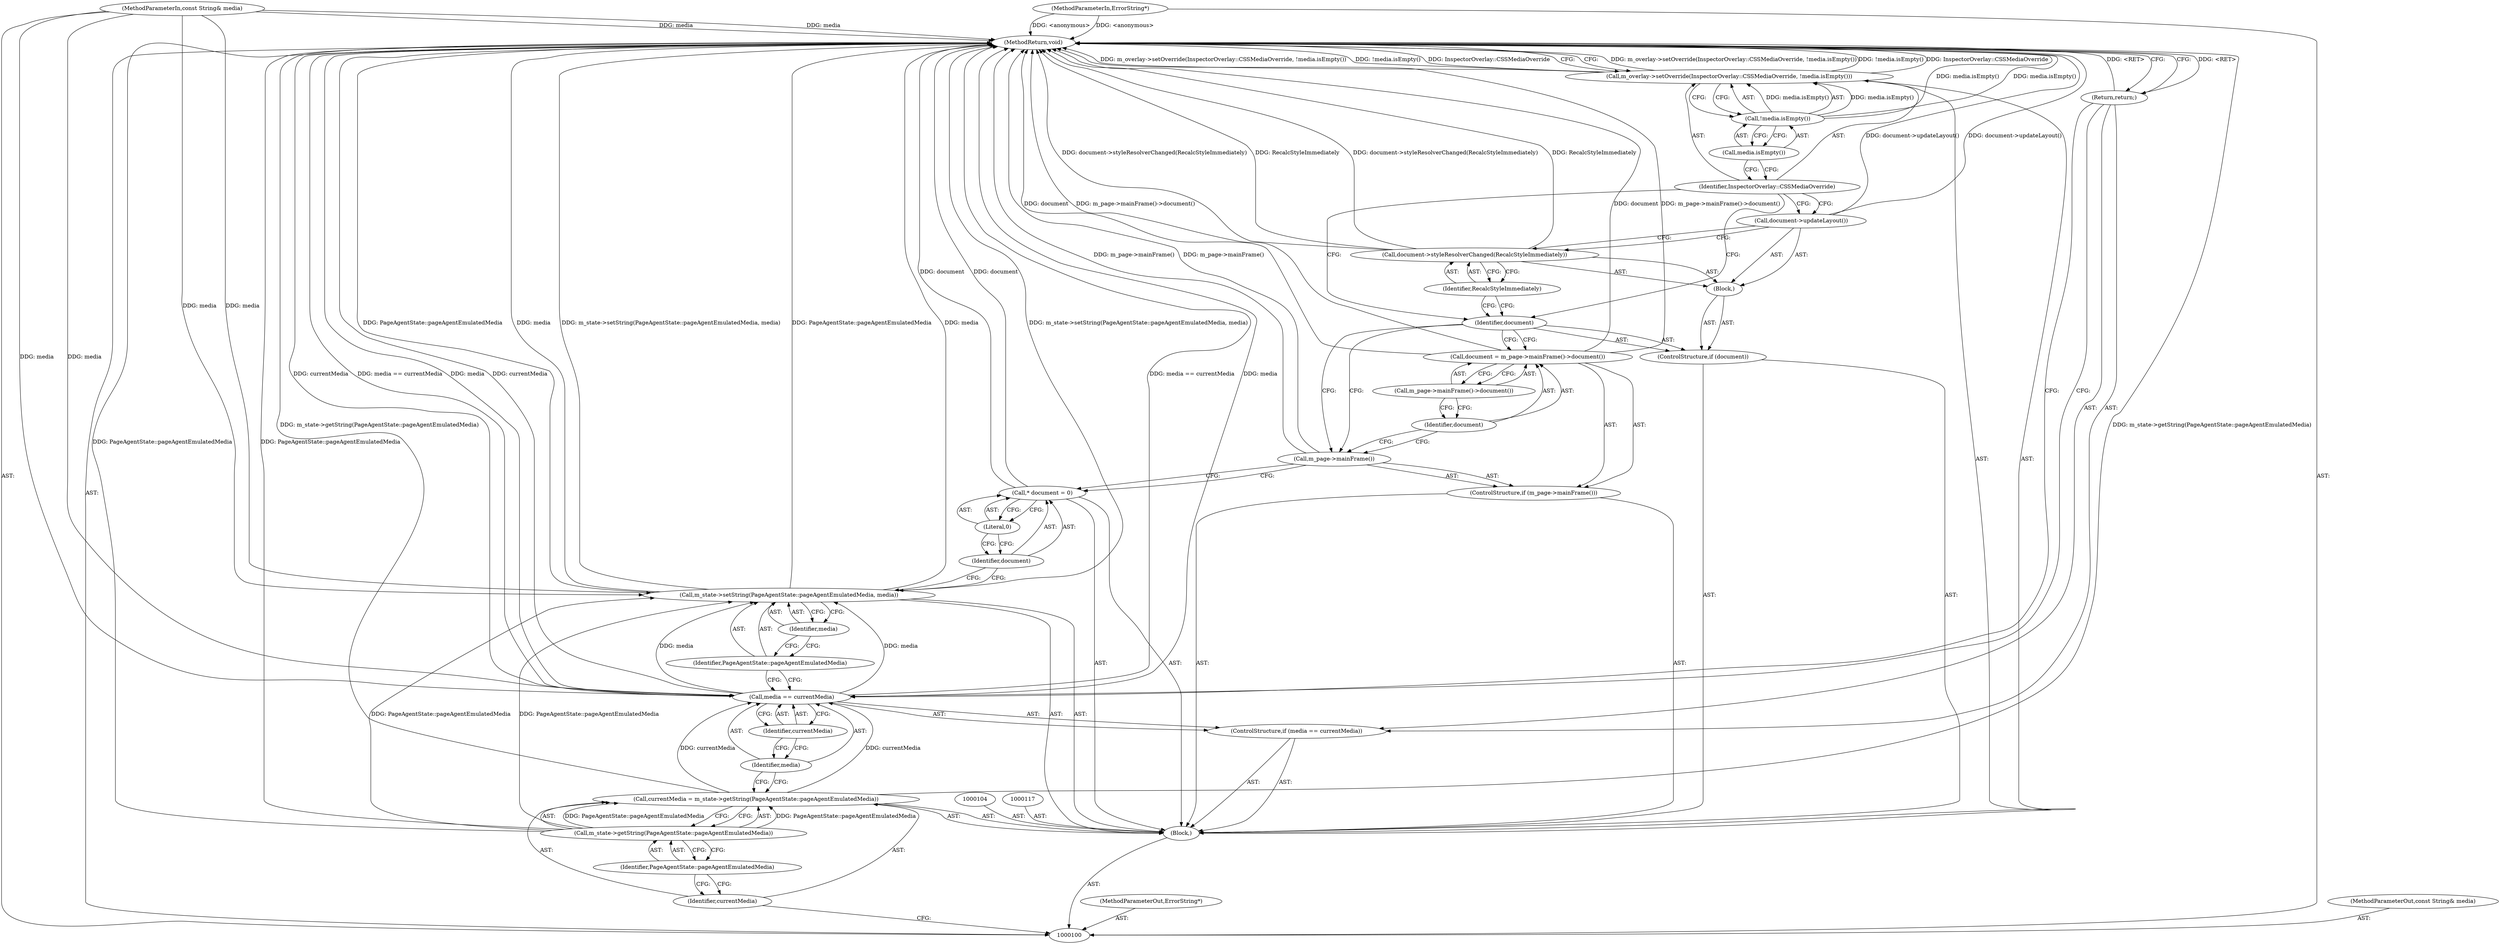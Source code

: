 digraph "1_Chrome_d4cd2b2c0953ad7e9fa988c234eb9361be80fe81_11" {
"1000136" [label="(MethodReturn,void)"];
"1000101" [label="(MethodParameterIn,ErrorString*)"];
"1000189" [label="(MethodParameterOut,ErrorString*)"];
"1000102" [label="(MethodParameterIn,const String& media)"];
"1000190" [label="(MethodParameterOut,const String& media)"];
"1000125" [label="(Call,m_page->mainFrame()->document())"];
"1000123" [label="(Call,document = m_page->mainFrame()->document())"];
"1000124" [label="(Identifier,document)"];
"1000128" [label="(Block,)"];
"1000126" [label="(ControlStructure,if (document))"];
"1000127" [label="(Identifier,document)"];
"1000130" [label="(Identifier,RecalcStyleImmediately)"];
"1000129" [label="(Call,document->styleResolverChanged(RecalcStyleImmediately))"];
"1000131" [label="(Call,document->updateLayout())"];
"1000133" [label="(Identifier,InspectorOverlay::CSSMediaOverride)"];
"1000132" [label="(Call,m_overlay->setOverride(InspectorOverlay::CSSMediaOverride, !media.isEmpty()))"];
"1000134" [label="(Call,!media.isEmpty())"];
"1000135" [label="(Call,media.isEmpty())"];
"1000103" [label="(Block,)"];
"1000105" [label="(Call,currentMedia = m_state->getString(PageAgentState::pageAgentEmulatedMedia))"];
"1000106" [label="(Identifier,currentMedia)"];
"1000107" [label="(Call,m_state->getString(PageAgentState::pageAgentEmulatedMedia))"];
"1000108" [label="(Identifier,PageAgentState::pageAgentEmulatedMedia)"];
"1000112" [label="(Identifier,currentMedia)"];
"1000109" [label="(ControlStructure,if (media == currentMedia))"];
"1000110" [label="(Call,media == currentMedia)"];
"1000111" [label="(Identifier,media)"];
"1000113" [label="(Return,return;)"];
"1000115" [label="(Identifier,PageAgentState::pageAgentEmulatedMedia)"];
"1000114" [label="(Call,m_state->setString(PageAgentState::pageAgentEmulatedMedia, media))"];
"1000116" [label="(Identifier,media)"];
"1000118" [label="(Call,* document = 0)"];
"1000119" [label="(Identifier,document)"];
"1000120" [label="(Literal,0)"];
"1000121" [label="(ControlStructure,if (m_page->mainFrame()))"];
"1000122" [label="(Call,m_page->mainFrame())"];
"1000136" -> "1000100"  [label="AST: "];
"1000136" -> "1000113"  [label="CFG: "];
"1000136" -> "1000132"  [label="CFG: "];
"1000129" -> "1000136"  [label="DDG: RecalcStyleImmediately"];
"1000129" -> "1000136"  [label="DDG: document->styleResolverChanged(RecalcStyleImmediately)"];
"1000123" -> "1000136"  [label="DDG: m_page->mainFrame()->document()"];
"1000123" -> "1000136"  [label="DDG: document"];
"1000107" -> "1000136"  [label="DDG: PageAgentState::pageAgentEmulatedMedia"];
"1000105" -> "1000136"  [label="DDG: m_state->getString(PageAgentState::pageAgentEmulatedMedia)"];
"1000114" -> "1000136"  [label="DDG: m_state->setString(PageAgentState::pageAgentEmulatedMedia, media)"];
"1000114" -> "1000136"  [label="DDG: PageAgentState::pageAgentEmulatedMedia"];
"1000114" -> "1000136"  [label="DDG: media"];
"1000122" -> "1000136"  [label="DDG: m_page->mainFrame()"];
"1000118" -> "1000136"  [label="DDG: document"];
"1000132" -> "1000136"  [label="DDG: m_overlay->setOverride(InspectorOverlay::CSSMediaOverride, !media.isEmpty())"];
"1000132" -> "1000136"  [label="DDG: !media.isEmpty()"];
"1000132" -> "1000136"  [label="DDG: InspectorOverlay::CSSMediaOverride"];
"1000102" -> "1000136"  [label="DDG: media"];
"1000110" -> "1000136"  [label="DDG: currentMedia"];
"1000110" -> "1000136"  [label="DDG: media == currentMedia"];
"1000110" -> "1000136"  [label="DDG: media"];
"1000134" -> "1000136"  [label="DDG: media.isEmpty()"];
"1000101" -> "1000136"  [label="DDG: <anonymous>"];
"1000131" -> "1000136"  [label="DDG: document->updateLayout()"];
"1000113" -> "1000136"  [label="DDG: <RET>"];
"1000101" -> "1000100"  [label="AST: "];
"1000101" -> "1000136"  [label="DDG: <anonymous>"];
"1000189" -> "1000100"  [label="AST: "];
"1000102" -> "1000100"  [label="AST: "];
"1000102" -> "1000136"  [label="DDG: media"];
"1000102" -> "1000110"  [label="DDG: media"];
"1000102" -> "1000114"  [label="DDG: media"];
"1000190" -> "1000100"  [label="AST: "];
"1000125" -> "1000123"  [label="AST: "];
"1000125" -> "1000124"  [label="CFG: "];
"1000123" -> "1000125"  [label="CFG: "];
"1000123" -> "1000121"  [label="AST: "];
"1000123" -> "1000125"  [label="CFG: "];
"1000124" -> "1000123"  [label="AST: "];
"1000125" -> "1000123"  [label="AST: "];
"1000127" -> "1000123"  [label="CFG: "];
"1000123" -> "1000136"  [label="DDG: m_page->mainFrame()->document()"];
"1000123" -> "1000136"  [label="DDG: document"];
"1000124" -> "1000123"  [label="AST: "];
"1000124" -> "1000122"  [label="CFG: "];
"1000125" -> "1000124"  [label="CFG: "];
"1000128" -> "1000126"  [label="AST: "];
"1000129" -> "1000128"  [label="AST: "];
"1000131" -> "1000128"  [label="AST: "];
"1000126" -> "1000103"  [label="AST: "];
"1000127" -> "1000126"  [label="AST: "];
"1000128" -> "1000126"  [label="AST: "];
"1000127" -> "1000126"  [label="AST: "];
"1000127" -> "1000123"  [label="CFG: "];
"1000127" -> "1000122"  [label="CFG: "];
"1000130" -> "1000127"  [label="CFG: "];
"1000133" -> "1000127"  [label="CFG: "];
"1000130" -> "1000129"  [label="AST: "];
"1000130" -> "1000127"  [label="CFG: "];
"1000129" -> "1000130"  [label="CFG: "];
"1000129" -> "1000128"  [label="AST: "];
"1000129" -> "1000130"  [label="CFG: "];
"1000130" -> "1000129"  [label="AST: "];
"1000131" -> "1000129"  [label="CFG: "];
"1000129" -> "1000136"  [label="DDG: RecalcStyleImmediately"];
"1000129" -> "1000136"  [label="DDG: document->styleResolverChanged(RecalcStyleImmediately)"];
"1000131" -> "1000128"  [label="AST: "];
"1000131" -> "1000129"  [label="CFG: "];
"1000133" -> "1000131"  [label="CFG: "];
"1000131" -> "1000136"  [label="DDG: document->updateLayout()"];
"1000133" -> "1000132"  [label="AST: "];
"1000133" -> "1000131"  [label="CFG: "];
"1000133" -> "1000127"  [label="CFG: "];
"1000135" -> "1000133"  [label="CFG: "];
"1000132" -> "1000103"  [label="AST: "];
"1000132" -> "1000134"  [label="CFG: "];
"1000133" -> "1000132"  [label="AST: "];
"1000134" -> "1000132"  [label="AST: "];
"1000136" -> "1000132"  [label="CFG: "];
"1000132" -> "1000136"  [label="DDG: m_overlay->setOverride(InspectorOverlay::CSSMediaOverride, !media.isEmpty())"];
"1000132" -> "1000136"  [label="DDG: !media.isEmpty()"];
"1000132" -> "1000136"  [label="DDG: InspectorOverlay::CSSMediaOverride"];
"1000134" -> "1000132"  [label="DDG: media.isEmpty()"];
"1000134" -> "1000132"  [label="AST: "];
"1000134" -> "1000135"  [label="CFG: "];
"1000135" -> "1000134"  [label="AST: "];
"1000132" -> "1000134"  [label="CFG: "];
"1000134" -> "1000136"  [label="DDG: media.isEmpty()"];
"1000134" -> "1000132"  [label="DDG: media.isEmpty()"];
"1000135" -> "1000134"  [label="AST: "];
"1000135" -> "1000133"  [label="CFG: "];
"1000134" -> "1000135"  [label="CFG: "];
"1000103" -> "1000100"  [label="AST: "];
"1000104" -> "1000103"  [label="AST: "];
"1000105" -> "1000103"  [label="AST: "];
"1000109" -> "1000103"  [label="AST: "];
"1000114" -> "1000103"  [label="AST: "];
"1000117" -> "1000103"  [label="AST: "];
"1000118" -> "1000103"  [label="AST: "];
"1000121" -> "1000103"  [label="AST: "];
"1000126" -> "1000103"  [label="AST: "];
"1000132" -> "1000103"  [label="AST: "];
"1000105" -> "1000103"  [label="AST: "];
"1000105" -> "1000107"  [label="CFG: "];
"1000106" -> "1000105"  [label="AST: "];
"1000107" -> "1000105"  [label="AST: "];
"1000111" -> "1000105"  [label="CFG: "];
"1000105" -> "1000136"  [label="DDG: m_state->getString(PageAgentState::pageAgentEmulatedMedia)"];
"1000107" -> "1000105"  [label="DDG: PageAgentState::pageAgentEmulatedMedia"];
"1000105" -> "1000110"  [label="DDG: currentMedia"];
"1000106" -> "1000105"  [label="AST: "];
"1000106" -> "1000100"  [label="CFG: "];
"1000108" -> "1000106"  [label="CFG: "];
"1000107" -> "1000105"  [label="AST: "];
"1000107" -> "1000108"  [label="CFG: "];
"1000108" -> "1000107"  [label="AST: "];
"1000105" -> "1000107"  [label="CFG: "];
"1000107" -> "1000136"  [label="DDG: PageAgentState::pageAgentEmulatedMedia"];
"1000107" -> "1000105"  [label="DDG: PageAgentState::pageAgentEmulatedMedia"];
"1000107" -> "1000114"  [label="DDG: PageAgentState::pageAgentEmulatedMedia"];
"1000108" -> "1000107"  [label="AST: "];
"1000108" -> "1000106"  [label="CFG: "];
"1000107" -> "1000108"  [label="CFG: "];
"1000112" -> "1000110"  [label="AST: "];
"1000112" -> "1000111"  [label="CFG: "];
"1000110" -> "1000112"  [label="CFG: "];
"1000109" -> "1000103"  [label="AST: "];
"1000110" -> "1000109"  [label="AST: "];
"1000113" -> "1000109"  [label="AST: "];
"1000110" -> "1000109"  [label="AST: "];
"1000110" -> "1000112"  [label="CFG: "];
"1000111" -> "1000110"  [label="AST: "];
"1000112" -> "1000110"  [label="AST: "];
"1000113" -> "1000110"  [label="CFG: "];
"1000115" -> "1000110"  [label="CFG: "];
"1000110" -> "1000136"  [label="DDG: currentMedia"];
"1000110" -> "1000136"  [label="DDG: media == currentMedia"];
"1000110" -> "1000136"  [label="DDG: media"];
"1000102" -> "1000110"  [label="DDG: media"];
"1000105" -> "1000110"  [label="DDG: currentMedia"];
"1000110" -> "1000114"  [label="DDG: media"];
"1000111" -> "1000110"  [label="AST: "];
"1000111" -> "1000105"  [label="CFG: "];
"1000112" -> "1000111"  [label="CFG: "];
"1000113" -> "1000109"  [label="AST: "];
"1000113" -> "1000110"  [label="CFG: "];
"1000136" -> "1000113"  [label="CFG: "];
"1000113" -> "1000136"  [label="DDG: <RET>"];
"1000115" -> "1000114"  [label="AST: "];
"1000115" -> "1000110"  [label="CFG: "];
"1000116" -> "1000115"  [label="CFG: "];
"1000114" -> "1000103"  [label="AST: "];
"1000114" -> "1000116"  [label="CFG: "];
"1000115" -> "1000114"  [label="AST: "];
"1000116" -> "1000114"  [label="AST: "];
"1000119" -> "1000114"  [label="CFG: "];
"1000114" -> "1000136"  [label="DDG: m_state->setString(PageAgentState::pageAgentEmulatedMedia, media)"];
"1000114" -> "1000136"  [label="DDG: PageAgentState::pageAgentEmulatedMedia"];
"1000114" -> "1000136"  [label="DDG: media"];
"1000107" -> "1000114"  [label="DDG: PageAgentState::pageAgentEmulatedMedia"];
"1000110" -> "1000114"  [label="DDG: media"];
"1000102" -> "1000114"  [label="DDG: media"];
"1000116" -> "1000114"  [label="AST: "];
"1000116" -> "1000115"  [label="CFG: "];
"1000114" -> "1000116"  [label="CFG: "];
"1000118" -> "1000103"  [label="AST: "];
"1000118" -> "1000120"  [label="CFG: "];
"1000119" -> "1000118"  [label="AST: "];
"1000120" -> "1000118"  [label="AST: "];
"1000122" -> "1000118"  [label="CFG: "];
"1000118" -> "1000136"  [label="DDG: document"];
"1000119" -> "1000118"  [label="AST: "];
"1000119" -> "1000114"  [label="CFG: "];
"1000120" -> "1000119"  [label="CFG: "];
"1000120" -> "1000118"  [label="AST: "];
"1000120" -> "1000119"  [label="CFG: "];
"1000118" -> "1000120"  [label="CFG: "];
"1000121" -> "1000103"  [label="AST: "];
"1000122" -> "1000121"  [label="AST: "];
"1000123" -> "1000121"  [label="AST: "];
"1000122" -> "1000121"  [label="AST: "];
"1000122" -> "1000118"  [label="CFG: "];
"1000124" -> "1000122"  [label="CFG: "];
"1000127" -> "1000122"  [label="CFG: "];
"1000122" -> "1000136"  [label="DDG: m_page->mainFrame()"];
}
